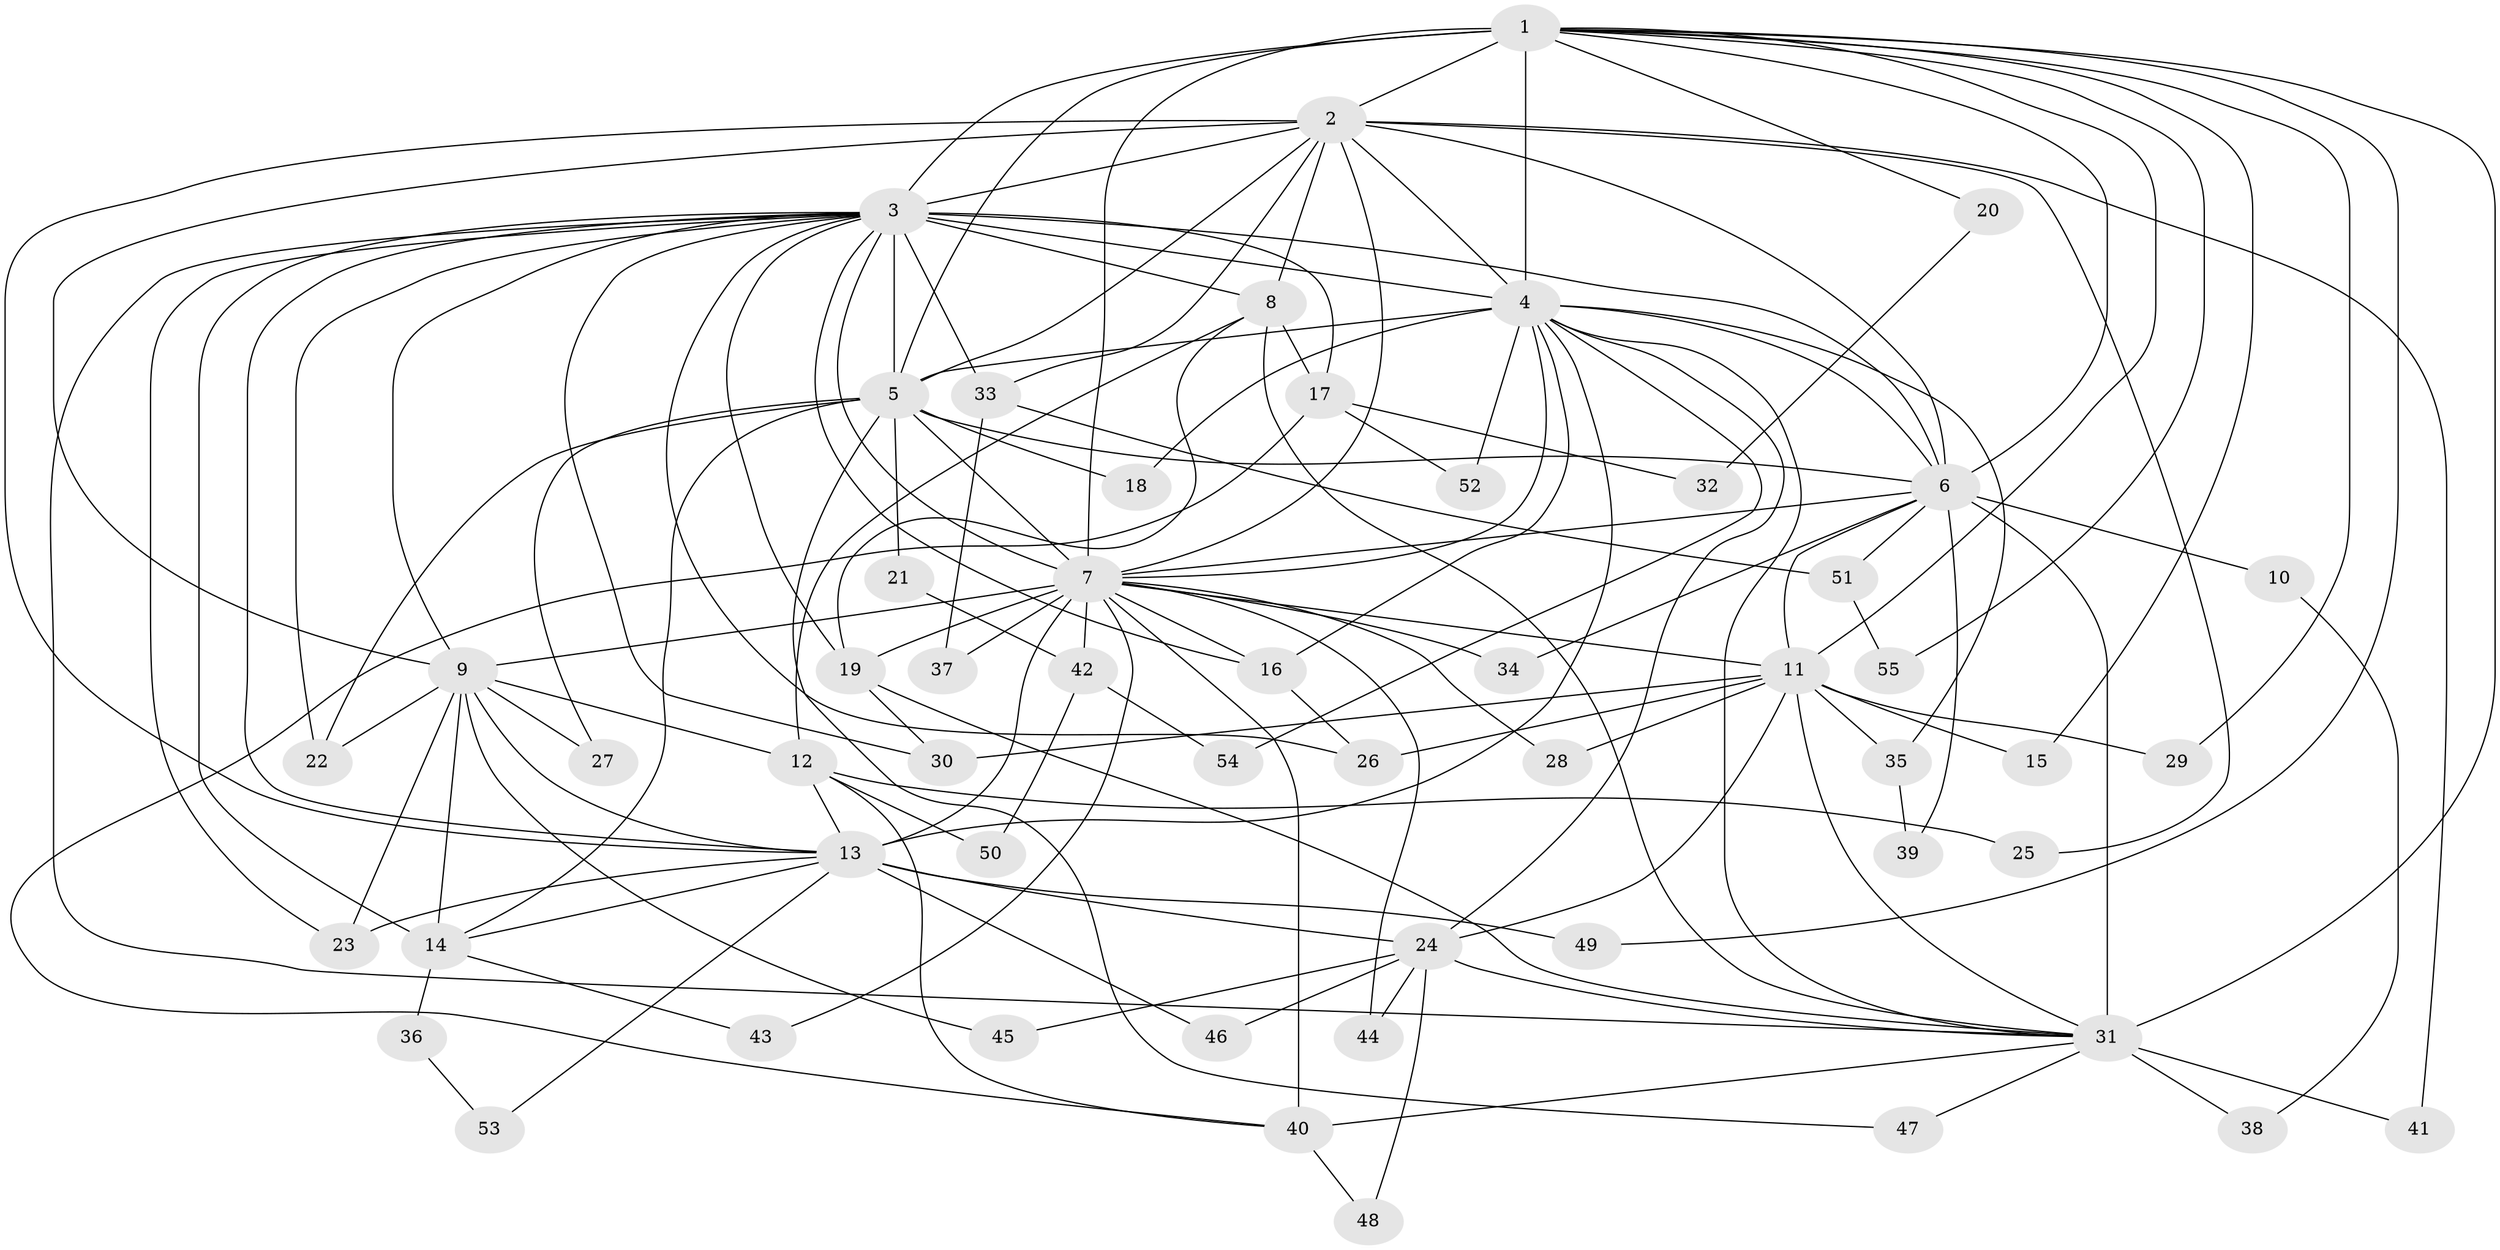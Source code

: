 // original degree distribution, {19: 0.01818181818181818, 20: 0.00909090909090909, 21: 0.01818181818181818, 18: 0.00909090909090909, 23: 0.01818181818181818, 16: 0.00909090909090909, 22: 0.00909090909090909, 8: 0.00909090909090909, 10: 0.00909090909090909, 3: 0.17272727272727273, 5: 0.03636363636363636, 6: 0.01818181818181818, 2: 0.5636363636363636, 7: 0.00909090909090909, 4: 0.07272727272727272, 9: 0.01818181818181818}
// Generated by graph-tools (version 1.1) at 2025/35/03/09/25 02:35:00]
// undirected, 55 vertices, 136 edges
graph export_dot {
graph [start="1"]
  node [color=gray90,style=filled];
  1;
  2;
  3;
  4;
  5;
  6;
  7;
  8;
  9;
  10;
  11;
  12;
  13;
  14;
  15;
  16;
  17;
  18;
  19;
  20;
  21;
  22;
  23;
  24;
  25;
  26;
  27;
  28;
  29;
  30;
  31;
  32;
  33;
  34;
  35;
  36;
  37;
  38;
  39;
  40;
  41;
  42;
  43;
  44;
  45;
  46;
  47;
  48;
  49;
  50;
  51;
  52;
  53;
  54;
  55;
  1 -- 2 [weight=2.0];
  1 -- 3 [weight=3.0];
  1 -- 4 [weight=1.0];
  1 -- 5 [weight=1.0];
  1 -- 6 [weight=2.0];
  1 -- 7 [weight=3.0];
  1 -- 11 [weight=1.0];
  1 -- 15 [weight=1.0];
  1 -- 20 [weight=1.0];
  1 -- 29 [weight=1.0];
  1 -- 31 [weight=1.0];
  1 -- 49 [weight=1.0];
  1 -- 55 [weight=1.0];
  2 -- 3 [weight=4.0];
  2 -- 4 [weight=1.0];
  2 -- 5 [weight=3.0];
  2 -- 6 [weight=3.0];
  2 -- 7 [weight=3.0];
  2 -- 8 [weight=1.0];
  2 -- 9 [weight=1.0];
  2 -- 13 [weight=1.0];
  2 -- 25 [weight=1.0];
  2 -- 33 [weight=1.0];
  2 -- 41 [weight=1.0];
  3 -- 4 [weight=3.0];
  3 -- 5 [weight=3.0];
  3 -- 6 [weight=4.0];
  3 -- 7 [weight=4.0];
  3 -- 8 [weight=1.0];
  3 -- 9 [weight=1.0];
  3 -- 13 [weight=1.0];
  3 -- 14 [weight=2.0];
  3 -- 16 [weight=1.0];
  3 -- 17 [weight=1.0];
  3 -- 19 [weight=5.0];
  3 -- 22 [weight=1.0];
  3 -- 23 [weight=1.0];
  3 -- 26 [weight=1.0];
  3 -- 30 [weight=1.0];
  3 -- 31 [weight=1.0];
  3 -- 33 [weight=1.0];
  4 -- 5 [weight=1.0];
  4 -- 6 [weight=2.0];
  4 -- 7 [weight=2.0];
  4 -- 13 [weight=1.0];
  4 -- 16 [weight=1.0];
  4 -- 18 [weight=1.0];
  4 -- 24 [weight=1.0];
  4 -- 31 [weight=1.0];
  4 -- 35 [weight=1.0];
  4 -- 52 [weight=1.0];
  4 -- 54 [weight=1.0];
  5 -- 6 [weight=2.0];
  5 -- 7 [weight=2.0];
  5 -- 14 [weight=1.0];
  5 -- 18 [weight=1.0];
  5 -- 21 [weight=1.0];
  5 -- 22 [weight=1.0];
  5 -- 27 [weight=1.0];
  5 -- 47 [weight=1.0];
  6 -- 7 [weight=4.0];
  6 -- 10 [weight=1.0];
  6 -- 11 [weight=1.0];
  6 -- 31 [weight=11.0];
  6 -- 34 [weight=1.0];
  6 -- 39 [weight=1.0];
  6 -- 51 [weight=1.0];
  7 -- 9 [weight=2.0];
  7 -- 11 [weight=2.0];
  7 -- 13 [weight=9.0];
  7 -- 16 [weight=1.0];
  7 -- 19 [weight=1.0];
  7 -- 28 [weight=1.0];
  7 -- 34 [weight=1.0];
  7 -- 37 [weight=1.0];
  7 -- 40 [weight=1.0];
  7 -- 42 [weight=1.0];
  7 -- 43 [weight=1.0];
  7 -- 44 [weight=1.0];
  8 -- 12 [weight=1.0];
  8 -- 17 [weight=2.0];
  8 -- 19 [weight=1.0];
  8 -- 31 [weight=1.0];
  9 -- 12 [weight=1.0];
  9 -- 13 [weight=2.0];
  9 -- 14 [weight=2.0];
  9 -- 22 [weight=2.0];
  9 -- 23 [weight=1.0];
  9 -- 27 [weight=1.0];
  9 -- 45 [weight=1.0];
  10 -- 38 [weight=1.0];
  11 -- 15 [weight=1.0];
  11 -- 24 [weight=1.0];
  11 -- 26 [weight=1.0];
  11 -- 28 [weight=1.0];
  11 -- 29 [weight=1.0];
  11 -- 30 [weight=1.0];
  11 -- 31 [weight=1.0];
  11 -- 35 [weight=1.0];
  12 -- 13 [weight=1.0];
  12 -- 25 [weight=1.0];
  12 -- 40 [weight=1.0];
  12 -- 50 [weight=1.0];
  13 -- 14 [weight=1.0];
  13 -- 23 [weight=1.0];
  13 -- 24 [weight=1.0];
  13 -- 46 [weight=1.0];
  13 -- 49 [weight=1.0];
  13 -- 53 [weight=1.0];
  14 -- 36 [weight=2.0];
  14 -- 43 [weight=1.0];
  16 -- 26 [weight=1.0];
  17 -- 32 [weight=1.0];
  17 -- 40 [weight=1.0];
  17 -- 52 [weight=1.0];
  19 -- 30 [weight=1.0];
  19 -- 31 [weight=2.0];
  20 -- 32 [weight=1.0];
  21 -- 42 [weight=1.0];
  24 -- 31 [weight=2.0];
  24 -- 44 [weight=1.0];
  24 -- 45 [weight=1.0];
  24 -- 46 [weight=1.0];
  24 -- 48 [weight=1.0];
  31 -- 38 [weight=1.0];
  31 -- 40 [weight=1.0];
  31 -- 41 [weight=1.0];
  31 -- 47 [weight=1.0];
  33 -- 37 [weight=1.0];
  33 -- 51 [weight=1.0];
  35 -- 39 [weight=1.0];
  36 -- 53 [weight=1.0];
  40 -- 48 [weight=1.0];
  42 -- 50 [weight=1.0];
  42 -- 54 [weight=1.0];
  51 -- 55 [weight=1.0];
}
